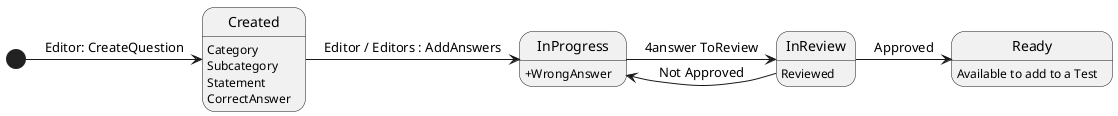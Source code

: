 @startuml QuestionStates

state Created
state InProgress
state InReview
state Ready

Created :  Category
Created : Subcategory
Created : Statement
Created : CorrectAnswer

InProgress : +WrongAnswer

InReview : Reviewed

Ready : Available to add to a Test

[*] -> Created : Editor: CreateQuestion
Created -> InProgress : Editor / Editors : AddAnswers
InProgress -> InReview : 4answer ToReview
InReview -> InProgress : Not Approved
InReview -> Ready : Approved


@enduml